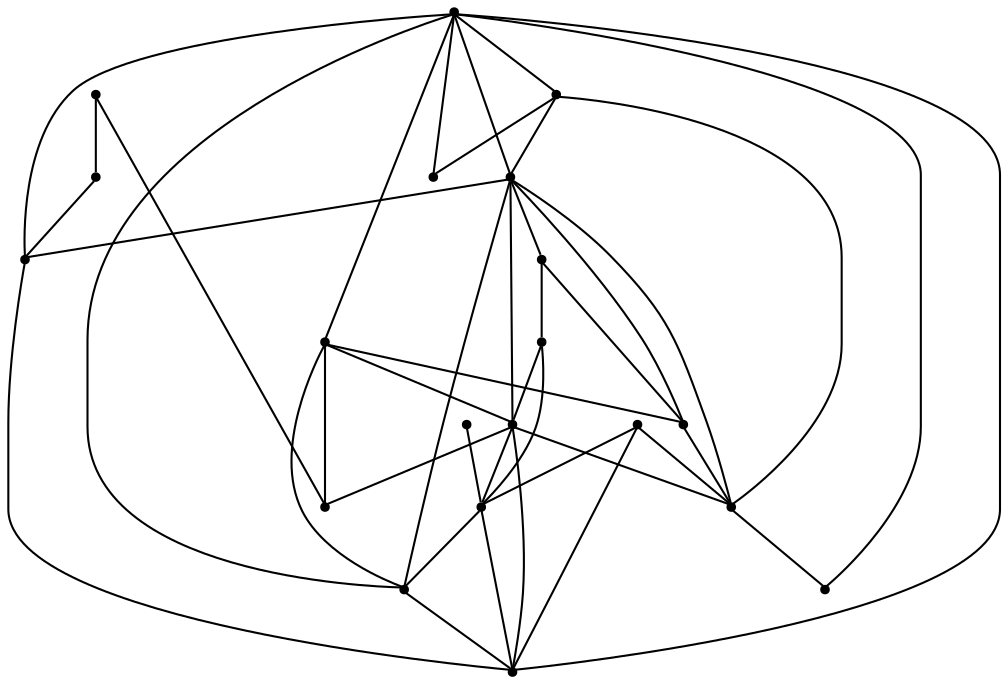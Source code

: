 graph {
  node [shape=point,comment="{\"directed\":false,\"doi\":\"10.1007/978-3-319-27261-0_40\",\"figure\":\"1 (1)\"}"]

  v0 [pos="669.6608501323444,593.3184086465078"]
  v1 [pos="535.347788663286,573.42234529856"]
  v2 [pos="663.5348532510594,284.9829516479231"]
  v3 [pos="552.8224581424291,349.2133338765159"]
  v4 [pos="564.7695613392423,652.747924177422"]
  v5 [pos="533.2318284245227,509.0378266345344"]
  v6 [pos="494.28083059774644,491.56445230885885"]
  v7 [pos="584.1857918730599,456.68027389367353"]
  v8 [pos="475.80393611871443,386.01047485626566"]
  v9 [pos="332.983253069018,386.303256188731"]
  v10 [pos="457.9910954857016,341.41559767890465"]
  v11 [pos="445.84728151874003,259.97623852501954"]
  v12 [pos="445.2682294900785,556.1046335116382"]
  v13 [pos="295.5735272075079,540.0647789055981"]
  v14 [pos="380.64022064833654,483.9845514634273"]
  v15 [pos="407.79037658755726,420.85232774965453"]
  v16 [pos="453.95772984243683,432.97882422379325"]
  v17 [pos="256.96739321556385,456.23655935305896"]
  v18 [pos="402.7704207466051,610.065357791332"]
  v19 [pos="325.30743952883864,341.63840876378765"]

  v0 -- v1 [id="-1",pos="669.6608501323444,593.3184086465078 535.347788663286,573.42234529856 535.347788663286,573.42234529856 535.347788663286,573.42234529856"]
  v2 -- v3 [id="-2",pos="663.5348532510594,284.9829516479231 552.8224581424291,349.2133338765159 552.8224581424291,349.2133338765159 552.8224581424291,349.2133338765159"]
  v4 -- v0 [id="-3",pos="564.7695613392423,652.747924177422 669.6608501323444,593.3184086465078 669.6608501323444,593.3184086465078 669.6608501323444,593.3184086465078"]
  v4 -- v5 [id="-4",pos="564.7695613392423,652.747924177422 533.2318284245227,509.0378266345344 533.2318284245227,509.0378266345344 533.2318284245227,509.0378266345344"]
  v17 -- v9 [id="-5",pos="256.96739321556385,456.23655935305896 332.983253069018,386.303256188731 332.983253069018,386.303256188731 332.983253069018,386.303256188731"]
  v13 -- v18 [id="-6",pos="295.5735272075079,540.0647789055981 402.7704207466051,610.065357791332 402.7704207466051,610.065357791332 402.7704207466051,610.065357791332"]
  v13 -- v9 [id="-7",pos="295.5735272075079,540.0647789055981 332.983253069018,386.303256188731 332.983253069018,386.303256188731 332.983253069018,386.303256188731"]
  v13 -- v14 [id="-8",pos="295.5735272075079,540.0647789055981 380.64022064833654,483.9845514634273 380.64022064833654,483.9845514634273 380.64022064833654,483.9845514634273"]
  v19 -- v17 [id="-9",pos="325.30743952883864,341.63840876378765 256.96739321556385,456.23655935305896 256.96739321556385,456.23655935305896 256.96739321556385,456.23655935305896"]
  v19 -- v11 [id="-10",pos="325.30743952883864,341.63840876378765 445.84728151874003,259.97623852501954 445.84728151874003,259.97623852501954 445.84728151874003,259.97623852501954"]
  v9 -- v16 [id="-11",pos="332.983253069018,386.303256188731 453.95772984243683,432.97882422379325 453.95772984243683,432.97882422379325 453.95772984243683,432.97882422379325"]
  v14 -- v9 [id="-12",pos="380.64022064833654,483.9845514634273 332.983253069018,386.303256188731 332.983253069018,386.303256188731 332.983253069018,386.303256188731"]
  v14 -- v17 [id="-13",pos="380.64022064833654,483.9845514634273 256.96739321556385,456.23655935305896 256.96739321556385,456.23655935305896 256.96739321556385,456.23655935305896"]
  v14 -- v1 [id="-14",pos="380.64022064833654,483.9845514634273 535.347788663286,573.42234529856 535.347788663286,573.42234529856 535.347788663286,573.42234529856"]
  v14 -- v19 [id="-15",pos="380.64022064833654,483.9845514634273 325.30743952883864,341.63840876378765 325.30743952883864,341.63840876378765 325.30743952883864,341.63840876378765"]
  v14 -- v8 [id="-16",pos="380.64022064833654,483.9845514634273 475.80393611871443,386.01047485626566 475.80393611871443,386.01047485626566 475.80393611871443,386.01047485626566"]
  v14 -- v6 [id="-17",pos="380.64022064833654,483.9845514634273 494.28083059774644,491.56445230885885 494.28083059774644,491.56445230885885 494.28083059774644,491.56445230885885"]
  v18 -- v12 [id="-18",pos="402.7704207466051,610.065357791332 445.2682294900785,556.1046335116382 445.2682294900785,556.1046335116382 445.2682294900785,556.1046335116382"]
  v12 -- v6 [id="-19",pos="445.2682294900785,556.1046335116382 494.28083059774644,491.56445230885885 494.28083059774644,491.56445230885885 494.28083059774644,491.56445230885885"]
  v15 -- v6 [id="-20",pos="407.79037658755726,420.85232774965453 494.28083059774644,491.56445230885885 494.28083059774644,491.56445230885885 494.28083059774644,491.56445230885885"]
  v15 -- v8 [id="-21",pos="407.79037658755726,420.85232774965453 475.80393611871443,386.01047485626566 475.80393611871443,386.01047485626566 475.80393611871443,386.01047485626566"]
  v8 -- v3 [id="-22",pos="475.80393611871443,386.01047485626566 552.8224581424291,349.2133338765159 552.8224581424291,349.2133338765159 552.8224581424291,349.2133338765159"]
  v15 -- v17 [id="-23",pos="407.79037658755726,420.85232774965453 256.96739321556385,456.23655935305896 256.96739321556385,456.23655935305896 256.96739321556385,456.23655935305896"]
  v15 -- v5 [id="-24",pos="407.79037658755726,420.85232774965453 533.2318284245227,509.0378266345344 533.2318284245227,509.0378266345344 533.2318284245227,509.0378266345344"]
  v12 -- v16 [id="-25",pos="445.2682294900785,556.1046335116382 453.95772984243683,432.97882422379325 453.95772984243683,432.97882422379325 453.95772984243683,432.97882422379325"]
  v12 -- v15 [id="-26",pos="445.2682294900785,556.1046335116382 407.79037658755726,420.85232774965453 407.79037658755726,420.85232774965453 407.79037658755726,420.85232774965453"]
  v12 -- v14 [id="-27",pos="445.2682294900785,556.1046335116382 380.64022064833654,483.9845514634273 380.64022064833654,483.9845514634273 380.64022064833654,483.9845514634273"]
  v12 -- v7 [id="-28",pos="445.2682294900785,556.1046335116382 584.1857918730599,456.68027389367353 584.1857918730599,456.68027389367353 584.1857918730599,456.68027389367353"]
  v12 -- v13 [id="-29",pos="445.2682294900785,556.1046335116382 295.5735272075079,540.0647789055981 295.5735272075079,540.0647789055981 295.5735272075079,540.0647789055981"]
  v12 -- v1 [id="-30",pos="445.2682294900785,556.1046335116382 535.347788663286,573.42234529856 535.347788663286,573.42234529856 535.347788663286,573.42234529856"]
  v11 -- v8 [id="-31",pos="445.84728151874003,259.97623852501954 475.80393611871443,386.01047485626566 475.80393611871443,386.01047485626566 475.80393611871443,386.01047485626566"]
  v11 -- v3 [id="-32",pos="445.84728151874003,259.97623852501954 552.8224581424291,349.2133338765159 552.8224581424291,349.2133338765159 552.8224581424291,349.2133338765159"]
  v10 -- v9 [id="-33",pos="457.9910954857016,341.41559767890465 332.983253069018,386.303256188731 332.983253069018,386.303256188731 332.983253069018,386.303256188731"]
  v10 -- v7 [id="-34",pos="457.9910954857016,341.41559767890465 584.1857918730599,456.68027389367353 584.1857918730599,456.68027389367353 584.1857918730599,456.68027389367353"]
  v10 -- v3 [id="-35",pos="457.9910954857016,341.41559767890465 552.8224581424291,349.2133338765159 552.8224581424291,349.2133338765159 552.8224581424291,349.2133338765159"]
  v8 -- v7 [id="-36",pos="475.80393611871443,386.01047485626566 584.1857918730599,456.68027389367353 584.1857918730599,456.68027389367353 584.1857918730599,456.68027389367353"]
  v8 -- v5 [id="-37",pos="475.80393611871443,386.01047485626566 533.2318284245227,509.0378266345344 533.2318284245227,509.0378266345344 533.2318284245227,509.0378266345344"]
  v8 -- v9 [id="-38",pos="475.80393611871443,386.01047485626566 332.983253069018,386.303256188731 332.983253069018,386.303256188731 332.983253069018,386.303256188731"]
  v6 -- v7 [id="-39",pos="494.28083059774644,491.56445230885885 584.1857918730599,456.68027389367353 584.1857918730599,456.68027389367353 584.1857918730599,456.68027389367353"]
  v1 -- v7 [id="-40",pos="535.347788663286,573.42234529856 584.1857918730599,456.68027389367353 584.1857918730599,456.68027389367353 584.1857918730599,456.68027389367353"]
  v3 -- v7 [id="-41",pos="552.8224581424291,349.2133338765159 584.1857918730599,456.68027389367353 584.1857918730599,456.68027389367353 584.1857918730599,456.68027389367353"]
  v3 -- v6 [id="-42",pos="552.8224581424291,349.2133338765159 494.28083059774644,491.56445230885885 494.28083059774644,491.56445230885885 494.28083059774644,491.56445230885885"]
}